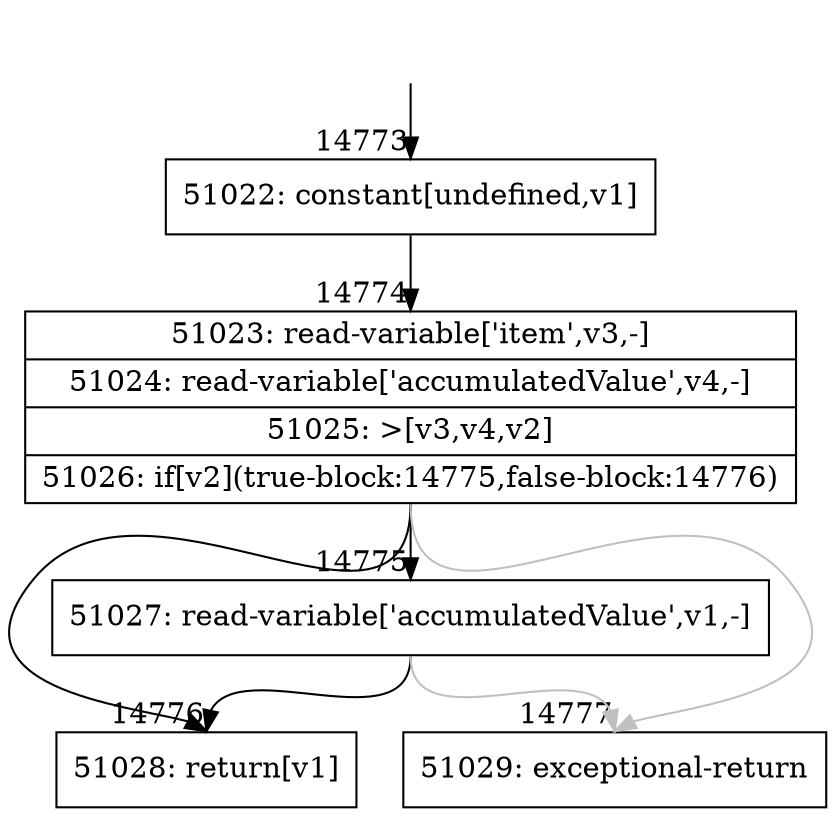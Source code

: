 digraph {
rankdir="TD"
BB_entry1239[shape=none,label=""];
BB_entry1239 -> BB14773 [tailport=s, headport=n, headlabel="    14773"]
BB14773 [shape=record label="{51022: constant[undefined,v1]}" ] 
BB14773 -> BB14774 [tailport=s, headport=n, headlabel="      14774"]
BB14774 [shape=record label="{51023: read-variable['item',v3,-]|51024: read-variable['accumulatedValue',v4,-]|51025: \>[v3,v4,v2]|51026: if[v2](true-block:14775,false-block:14776)}" ] 
BB14774 -> BB14775 [tailport=s, headport=n, headlabel="      14775"]
BB14774 -> BB14776 [tailport=s, headport=n, headlabel="      14776"]
BB14774 -> BB14777 [tailport=s, headport=n, color=gray, headlabel="      14777"]
BB14775 [shape=record label="{51027: read-variable['accumulatedValue',v1,-]}" ] 
BB14775 -> BB14776 [tailport=s, headport=n]
BB14775 -> BB14777 [tailport=s, headport=n, color=gray]
BB14776 [shape=record label="{51028: return[v1]}" ] 
BB14777 [shape=record label="{51029: exceptional-return}" ] 
//#$~ 27175
}
